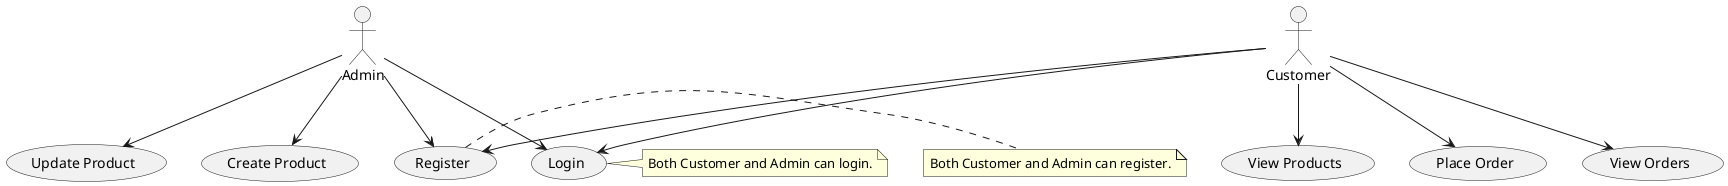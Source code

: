 @startuml
actor Customer
actor Admin

Customer --> (Register)
Customer --> (Login)
Customer --> (View Products)
Customer --> (Place Order)
Customer --> (View Orders)

Admin --> (Register)
Admin --> (Login)
Admin --> (Create Product)
Admin --> (Update Product)

note right of (Register)
  Both Customer and Admin can register.
end note

note right of (Login)
  Both Customer and Admin can login.
end note
@enduml